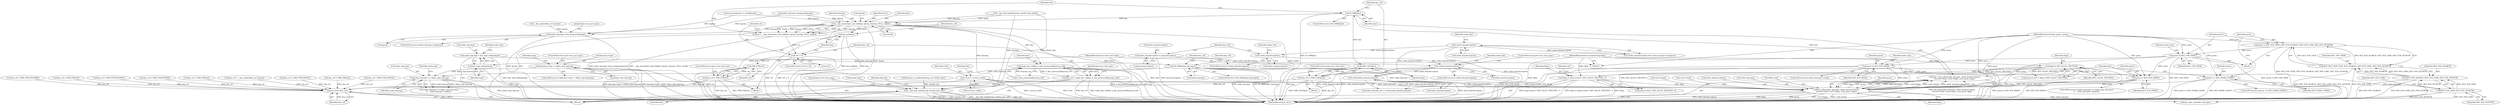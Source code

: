 digraph "0_linux_c06cfb08b88dfbe13be44a69ae2fdc3a7c902d81_2@pointer" {
"1000425" [label="(Call,IS_ERR(key))"];
"1000406" [label="(Call,key = key_alloc(index_key.type, index_key.description,\n\t\t\tcred->fsuid, cred->fsgid, cred, perm, flags))"];
"1000408" [label="(Call,key_alloc(index_key.type, index_key.description,\n\t\t\tcred->fsuid, cred->fsgid, cred, perm, flags))"];
"1000392" [label="(Call,index_key.type == &key_type_keyring)"];
"1000137" [label="(Call,IS_ERR(index_key.type))"];
"1000130" [label="(Call,index_key.type = key_type_lookup(type))"];
"1000134" [label="(Call,key_type_lookup(type))"];
"1000109" [label="(MethodParameterIn,const char *type)"];
"1000192" [label="(Call,keyring->type != &key_type_keyring)"];
"1000285" [label="(Call,strlen(index_key.description))"];
"1000276" [label="(Call,!index_key.description)"];
"1000259" [label="(Call,!index_key.description)"];
"1000169" [label="(Call,!index_key.description)"];
"1000263" [label="(Call,index_key.description = prep.description)"];
"1000120" [label="(Call,*cred = current_cred())"];
"1000403" [label="(Call,perm |= KEY_POS_WRITE)"];
"1000387" [label="(Call,perm |= KEY_POS_READ)"];
"1000378" [label="(Call,perm |= KEY_USR_VIEW)"];
"1000369" [label="(Call,perm = KEY_POS_VIEW | KEY_POS_SEARCH | KEY_POS_LINK | KEY_POS_SETATTR)"];
"1000371" [label="(Call,KEY_POS_VIEW | KEY_POS_SEARCH | KEY_POS_LINK | KEY_POS_SETATTR)"];
"1000373" [label="(Call,KEY_POS_SEARCH | KEY_POS_LINK | KEY_POS_SETATTR)"];
"1000375" [label="(Call,KEY_POS_LINK | KEY_POS_SETATTR)"];
"1000113" [label="(MethodParameterIn,key_perm_t perm)"];
"1000365" [label="(Call,perm == KEY_PERM_UNDEF)"];
"1000307" [label="(Call,flags |= prep.trusted ? KEY_ALLOC_TRUSTED : 0)"];
"1000228" [label="(Call,flags & KEY_ALLOC_TRUSTED)"];
"1000114" [label="(MethodParameterIn,unsigned long flags)"];
"1000430" [label="(Call,ERR_CAST(key))"];
"1000428" [label="(Call,key_ref = ERR_CAST(key))"];
"1000483" [label="(Return,return key_ref;)"];
"1000435" [label="(Call,__key_instantiate_and_link(key, &prep, keyring, NULL, &edit))"];
"1000433" [label="(Call,ret = __key_instantiate_and_link(key, &prep, keyring, NULL, &edit))"];
"1000444" [label="(Call,ret < 0)"];
"1000452" [label="(Call,ERR_PTR(ret))"];
"1000450" [label="(Call,key_ref = ERR_PTR(ret))"];
"1000448" [label="(Call,key_put(key))"];
"1000457" [label="(Call,make_key_ref(key, is_key_possessed(keyring_ref)))"];
"1000455" [label="(Call,key_ref = make_key_ref(key, is_key_possessed(keyring_ref)))"];
"1000462" [label="(Call,__key_link_end(keyring, &index_key, edit))"];
"1000474" [label="(Call,index_key.type->free_preparse(&prep))"];
"1000283" [label="(Identifier,index_key)"];
"1000224" [label="(Call,prep.trusted = flags & KEY_ALLOC_TRUSTED)"];
"1000400" [label="(Identifier,index_key)"];
"1000388" [label="(Identifier,perm)"];
"1000275" [label="(ControlStructure,if (!index_key.description))"];
"1000137" [label="(Call,IS_ERR(index_key.type))"];
"1000491" [label="(Call,key_ref = __key_update(key_ref, &prep))"];
"1000443" [label="(ControlStructure,if (ret < 0))"];
"1000277" [label="(Call,index_key.description)"];
"1000134" [label="(Call,key_type_lookup(type))"];
"1000463" [label="(Identifier,keyring)"];
"1000367" [label="(Identifier,KEY_PERM_UNDEF)"];
"1000406" [label="(Call,key = key_alloc(index_key.type, index_key.description,\n\t\t\tcred->fsuid, cred->fsgid, cred, perm, flags))"];
"1000264" [label="(Call,index_key.description)"];
"1000458" [label="(Identifier,key)"];
"1000484" [label="(Identifier,key_ref)"];
"1000357" [label="(Call,find_key_to_update(keyring_ref, &index_key))"];
"1000369" [label="(Call,perm = KEY_POS_VIEW | KEY_POS_SEARCH | KEY_POS_LINK | KEY_POS_SETATTR)"];
"1000364" [label="(ControlStructure,if (perm == KEY_PERM_UNDEF))"];
"1000201" [label="(Identifier,prep)"];
"1000498" [label="(MethodReturn,key_ref_t)"];
"1000428" [label="(Call,key_ref = ERR_CAST(key))"];
"1000375" [label="(Call,KEY_POS_LINK | KEY_POS_SETATTR)"];
"1000135" [label="(Identifier,type)"];
"1000405" [label="(Identifier,KEY_POS_WRITE)"];
"1000432" [label="(ControlStructure,goto error_link_end;)"];
"1000139" [label="(Identifier,index_key)"];
"1000260" [label="(Call,index_key.description)"];
"1000371" [label="(Call,KEY_POS_VIEW | KEY_POS_SEARCH | KEY_POS_LINK | KEY_POS_SETATTR)"];
"1000456" [label="(Identifier,key_ref)"];
"1000450" [label="(Call,key_ref = ERR_PTR(ret))"];
"1000109" [label="(MethodParameterIn,const char *type)"];
"1000434" [label="(Identifier,ret)"];
"1000308" [label="(Identifier,flags)"];
"1000426" [label="(Identifier,key)"];
"1000404" [label="(Identifier,perm)"];
"1000131" [label="(Call,index_key.type)"];
"1000316" [label="(Identifier,ret)"];
"1000270" [label="(Call,key_ref = ERR_PTR(-EINVAL))"];
"1000199" [label="(Call,memset(&prep, 0, sizeof(prep)))"];
"1000423" [label="(Identifier,flags)"];
"1000258" [label="(ControlStructure,if (!index_key.description))"];
"1000265" [label="(Identifier,index_key)"];
"1000366" [label="(Identifier,perm)"];
"1000168" [label="(Call,!index_key.description && !index_key.type->preparse)"];
"1000286" [label="(Call,index_key.description)"];
"1000253" [label="(Call,key_ref = ERR_PTR(ret))"];
"1000424" [label="(ControlStructure,if (IS_ERR(key)))"];
"1000115" [label="(Block,)"];
"1000381" [label="(ControlStructure,if (index_key.type->read))"];
"1000433" [label="(Call,ret = __key_instantiate_and_link(key, &prep, keyring, NULL, &edit))"];
"1000230" [label="(Identifier,KEY_ALLOC_TRUSTED)"];
"1000429" [label="(Identifier,key_ref)"];
"1000439" [label="(Identifier,keyring)"];
"1000191" [label="(ControlStructure,if (keyring->type != &key_type_keyring))"];
"1000120" [label="(Call,*cred = current_cred())"];
"1000198" [label="(ControlStructure,goto error_put_type;)"];
"1000418" [label="(Call,cred->fsgid)"];
"1000138" [label="(Call,index_key.type)"];
"1000392" [label="(Call,index_key.type == &key_type_keyring)"];
"1000415" [label="(Call,cred->fsuid)"];
"1000229" [label="(Identifier,flags)"];
"1000259" [label="(Call,!index_key.description)"];
"1000376" [label="(Identifier,KEY_POS_LINK)"];
"1000384" [label="(Identifier,index_key)"];
"1000387" [label="(Call,perm |= KEY_POS_READ)"];
"1000245" [label="(Call,index_key.type->preparse(&prep))"];
"1000446" [label="(Literal,0)"];
"1000437" [label="(Call,&prep)"];
"1000148" [label="(Call,key_ref = ERR_PTR(-EINVAL))"];
"1000228" [label="(Call,flags & KEY_ALLOC_TRUSTED)"];
"1000412" [label="(Call,index_key.description)"];
"1000396" [label="(Call,&key_type_keyring)"];
"1000448" [label="(Call,key_put(key))"];
"1000427" [label="(Block,)"];
"1000393" [label="(Call,index_key.type)"];
"1000474" [label="(Call,index_key.type->free_preparse(&prep))"];
"1000444" [label="(Call,ret < 0)"];
"1000451" [label="(Identifier,key_ref)"];
"1000379" [label="(Identifier,perm)"];
"1000169" [label="(Call,!index_key.description)"];
"1000459" [label="(Call,is_key_possessed(keyring_ref))"];
"1000263" [label="(Call,index_key.description = prep.description)"];
"1000493" [label="(Call,__key_update(key_ref, &prep))"];
"1000143" [label="(Identifier,key_ref)"];
"1000267" [label="(Call,prep.description)"];
"1000452" [label="(Call,ERR_PTR(ret))"];
"1000440" [label="(Identifier,NULL)"];
"1000409" [label="(Call,index_key.type)"];
"1000455" [label="(Call,key_ref = make_key_ref(key, is_key_possessed(keyring_ref)))"];
"1000114" [label="(MethodParameterIn,unsigned long flags)"];
"1000461" [label="(JumpTarget,error_link_end:)"];
"1000285" [label="(Call,strlen(index_key.description))"];
"1000186" [label="(Call,key_ref = ERR_PTR(-ENOTDIR))"];
"1000309" [label="(Call,prep.trusted ? KEY_ALLOC_TRUSTED : 0)"];
"1000435" [label="(Call,__key_instantiate_and_link(key, &prep, keyring, NULL, &edit))"];
"1000343" [label="(Call,key_ref = ERR_PTR(ret))"];
"1000380" [label="(Identifier,KEY_USR_VIEW)"];
"1000447" [label="(Block,)"];
"1000142" [label="(Call,key_ref = ERR_PTR(-ENODEV))"];
"1000377" [label="(Identifier,KEY_POS_SETATTR)"];
"1000441" [label="(Call,&edit)"];
"1000475" [label="(Call,&prep)"];
"1000126" [label="(Identifier,key)"];
"1000374" [label="(Identifier,KEY_POS_SEARCH)"];
"1000468" [label="(ControlStructure,if (index_key.type->preparse))"];
"1000176" [label="(Identifier,index_key)"];
"1000478" [label="(Call,key_type_put(index_key.type))"];
"1000431" [label="(Identifier,key)"];
"1000407" [label="(Identifier,key)"];
"1000170" [label="(Call,index_key.description)"];
"1000121" [label="(Identifier,cred)"];
"1000483" [label="(Return,return key_ref;)"];
"1000196" [label="(Call,&key_type_keyring)"];
"1000271" [label="(Identifier,key_ref)"];
"1000149" [label="(Identifier,key_ref)"];
"1000445" [label="(Identifier,ret)"];
"1000365" [label="(Call,perm == KEY_PERM_UNDEF)"];
"1000122" [label="(Call,current_cred())"];
"1000467" [label="(JumpTarget,error_free_prep:)"];
"1000394" [label="(Identifier,index_key)"];
"1000193" [label="(Call,keyring->type)"];
"1000449" [label="(Identifier,key)"];
"1000276" [label="(Call,!index_key.description)"];
"1000391" [label="(Call,index_key.type == &key_type_keyring ||\n\t\t    index_key.type->update)"];
"1000464" [label="(Call,&index_key)"];
"1000192" [label="(Call,keyring->type != &key_type_keyring)"];
"1000378" [label="(Call,perm |= KEY_USR_VIEW)"];
"1000289" [label="(Call,key_ref = ERR_PTR(-EPERM))"];
"1000477" [label="(JumpTarget,error_put_type:)"];
"1000280" [label="(ControlStructure,goto error_free_prep;)"];
"1000372" [label="(Identifier,KEY_POS_VIEW)"];
"1000436" [label="(Identifier,key)"];
"1000454" [label="(ControlStructure,goto error_link_end;)"];
"1000389" [label="(Identifier,KEY_POS_READ)"];
"1000368" [label="(Block,)"];
"1000390" [label="(ControlStructure,if (index_key.type == &key_type_keyring ||\n\t\t    index_key.type->update))"];
"1000453" [label="(Identifier,ret)"];
"1000408" [label="(Call,key_alloc(index_key.type, index_key.description,\n\t\t\tcred->fsuid, cred->fsgid, cred, perm, flags))"];
"1000457" [label="(Call,make_key_ref(key, is_key_possessed(keyring_ref)))"];
"1000130" [label="(Call,index_key.type = key_type_lookup(type))"];
"1000281" [label="(Call,index_key.desc_len = strlen(index_key.description))"];
"1000328" [label="(Call,key_ref = ERR_PTR(ret))"];
"1000466" [label="(Identifier,edit)"];
"1000370" [label="(Identifier,perm)"];
"1000425" [label="(Call,IS_ERR(key))"];
"1000373" [label="(Call,KEY_POS_SEARCH | KEY_POS_LINK | KEY_POS_SETATTR)"];
"1000113" [label="(MethodParameterIn,key_perm_t perm)"];
"1000430" [label="(Call,ERR_CAST(key))"];
"1000421" [label="(Identifier,cred)"];
"1000317" [label="(Call,__key_link_begin(keyring, &index_key, &edit))"];
"1000422" [label="(Identifier,perm)"];
"1000307" [label="(Call,flags |= prep.trusted ? KEY_ALLOC_TRUSTED : 0)"];
"1000462" [label="(Call,__key_link_end(keyring, &index_key, edit))"];
"1000403" [label="(Call,perm |= KEY_POS_WRITE)"];
"1000136" [label="(ControlStructure,if (IS_ERR(index_key.type)))"];
"1000425" -> "1000424"  [label="AST: "];
"1000425" -> "1000426"  [label="CFG: "];
"1000426" -> "1000425"  [label="AST: "];
"1000429" -> "1000425"  [label="CFG: "];
"1000434" -> "1000425"  [label="CFG: "];
"1000425" -> "1000498"  [label="DDG: IS_ERR(key)"];
"1000406" -> "1000425"  [label="DDG: key"];
"1000425" -> "1000430"  [label="DDG: key"];
"1000425" -> "1000435"  [label="DDG: key"];
"1000406" -> "1000115"  [label="AST: "];
"1000406" -> "1000408"  [label="CFG: "];
"1000407" -> "1000406"  [label="AST: "];
"1000408" -> "1000406"  [label="AST: "];
"1000426" -> "1000406"  [label="CFG: "];
"1000406" -> "1000498"  [label="DDG: key_alloc(index_key.type, index_key.description,\n\t\t\tcred->fsuid, cred->fsgid, cred, perm, flags)"];
"1000408" -> "1000406"  [label="DDG: index_key.type"];
"1000408" -> "1000406"  [label="DDG: cred->fsgid"];
"1000408" -> "1000406"  [label="DDG: cred->fsuid"];
"1000408" -> "1000406"  [label="DDG: index_key.description"];
"1000408" -> "1000406"  [label="DDG: cred"];
"1000408" -> "1000406"  [label="DDG: flags"];
"1000408" -> "1000406"  [label="DDG: perm"];
"1000408" -> "1000423"  [label="CFG: "];
"1000409" -> "1000408"  [label="AST: "];
"1000412" -> "1000408"  [label="AST: "];
"1000415" -> "1000408"  [label="AST: "];
"1000418" -> "1000408"  [label="AST: "];
"1000421" -> "1000408"  [label="AST: "];
"1000422" -> "1000408"  [label="AST: "];
"1000423" -> "1000408"  [label="AST: "];
"1000408" -> "1000498"  [label="DDG: index_key.description"];
"1000408" -> "1000498"  [label="DDG: flags"];
"1000408" -> "1000498"  [label="DDG: perm"];
"1000408" -> "1000498"  [label="DDG: cred->fsgid"];
"1000408" -> "1000498"  [label="DDG: cred->fsuid"];
"1000408" -> "1000498"  [label="DDG: cred"];
"1000392" -> "1000408"  [label="DDG: index_key.type"];
"1000137" -> "1000408"  [label="DDG: index_key.type"];
"1000285" -> "1000408"  [label="DDG: index_key.description"];
"1000120" -> "1000408"  [label="DDG: cred"];
"1000403" -> "1000408"  [label="DDG: perm"];
"1000387" -> "1000408"  [label="DDG: perm"];
"1000378" -> "1000408"  [label="DDG: perm"];
"1000365" -> "1000408"  [label="DDG: perm"];
"1000113" -> "1000408"  [label="DDG: perm"];
"1000307" -> "1000408"  [label="DDG: flags"];
"1000114" -> "1000408"  [label="DDG: flags"];
"1000408" -> "1000478"  [label="DDG: index_key.type"];
"1000392" -> "1000391"  [label="AST: "];
"1000392" -> "1000396"  [label="CFG: "];
"1000393" -> "1000392"  [label="AST: "];
"1000396" -> "1000392"  [label="AST: "];
"1000400" -> "1000392"  [label="CFG: "];
"1000391" -> "1000392"  [label="CFG: "];
"1000392" -> "1000498"  [label="DDG: &key_type_keyring"];
"1000392" -> "1000391"  [label="DDG: index_key.type"];
"1000392" -> "1000391"  [label="DDG: &key_type_keyring"];
"1000137" -> "1000392"  [label="DDG: index_key.type"];
"1000192" -> "1000392"  [label="DDG: &key_type_keyring"];
"1000137" -> "1000136"  [label="AST: "];
"1000137" -> "1000138"  [label="CFG: "];
"1000138" -> "1000137"  [label="AST: "];
"1000143" -> "1000137"  [label="CFG: "];
"1000149" -> "1000137"  [label="CFG: "];
"1000137" -> "1000498"  [label="DDG: index_key.type"];
"1000137" -> "1000498"  [label="DDG: IS_ERR(index_key.type)"];
"1000130" -> "1000137"  [label="DDG: index_key.type"];
"1000137" -> "1000478"  [label="DDG: index_key.type"];
"1000130" -> "1000115"  [label="AST: "];
"1000130" -> "1000134"  [label="CFG: "];
"1000131" -> "1000130"  [label="AST: "];
"1000134" -> "1000130"  [label="AST: "];
"1000139" -> "1000130"  [label="CFG: "];
"1000130" -> "1000498"  [label="DDG: key_type_lookup(type)"];
"1000134" -> "1000130"  [label="DDG: type"];
"1000134" -> "1000135"  [label="CFG: "];
"1000135" -> "1000134"  [label="AST: "];
"1000134" -> "1000498"  [label="DDG: type"];
"1000109" -> "1000134"  [label="DDG: type"];
"1000109" -> "1000107"  [label="AST: "];
"1000109" -> "1000498"  [label="DDG: type"];
"1000192" -> "1000191"  [label="AST: "];
"1000192" -> "1000196"  [label="CFG: "];
"1000193" -> "1000192"  [label="AST: "];
"1000196" -> "1000192"  [label="AST: "];
"1000198" -> "1000192"  [label="CFG: "];
"1000201" -> "1000192"  [label="CFG: "];
"1000192" -> "1000498"  [label="DDG: keyring->type"];
"1000192" -> "1000498"  [label="DDG: &key_type_keyring"];
"1000192" -> "1000498"  [label="DDG: keyring->type != &key_type_keyring"];
"1000285" -> "1000281"  [label="AST: "];
"1000285" -> "1000286"  [label="CFG: "];
"1000286" -> "1000285"  [label="AST: "];
"1000281" -> "1000285"  [label="CFG: "];
"1000285" -> "1000498"  [label="DDG: index_key.description"];
"1000285" -> "1000281"  [label="DDG: index_key.description"];
"1000276" -> "1000285"  [label="DDG: index_key.description"];
"1000169" -> "1000285"  [label="DDG: index_key.description"];
"1000276" -> "1000275"  [label="AST: "];
"1000276" -> "1000277"  [label="CFG: "];
"1000277" -> "1000276"  [label="AST: "];
"1000280" -> "1000276"  [label="CFG: "];
"1000283" -> "1000276"  [label="CFG: "];
"1000276" -> "1000498"  [label="DDG: !index_key.description"];
"1000276" -> "1000498"  [label="DDG: index_key.description"];
"1000259" -> "1000276"  [label="DDG: index_key.description"];
"1000263" -> "1000276"  [label="DDG: index_key.description"];
"1000259" -> "1000258"  [label="AST: "];
"1000259" -> "1000260"  [label="CFG: "];
"1000260" -> "1000259"  [label="AST: "];
"1000265" -> "1000259"  [label="CFG: "];
"1000271" -> "1000259"  [label="CFG: "];
"1000169" -> "1000259"  [label="DDG: index_key.description"];
"1000169" -> "1000168"  [label="AST: "];
"1000169" -> "1000170"  [label="CFG: "];
"1000170" -> "1000169"  [label="AST: "];
"1000176" -> "1000169"  [label="CFG: "];
"1000168" -> "1000169"  [label="CFG: "];
"1000169" -> "1000498"  [label="DDG: index_key.description"];
"1000169" -> "1000168"  [label="DDG: index_key.description"];
"1000263" -> "1000258"  [label="AST: "];
"1000263" -> "1000267"  [label="CFG: "];
"1000264" -> "1000263"  [label="AST: "];
"1000267" -> "1000263"  [label="AST: "];
"1000271" -> "1000263"  [label="CFG: "];
"1000263" -> "1000498"  [label="DDG: prep.description"];
"1000120" -> "1000115"  [label="AST: "];
"1000120" -> "1000122"  [label="CFG: "];
"1000121" -> "1000120"  [label="AST: "];
"1000122" -> "1000120"  [label="AST: "];
"1000126" -> "1000120"  [label="CFG: "];
"1000120" -> "1000498"  [label="DDG: cred"];
"1000120" -> "1000498"  [label="DDG: current_cred()"];
"1000403" -> "1000390"  [label="AST: "];
"1000403" -> "1000405"  [label="CFG: "];
"1000404" -> "1000403"  [label="AST: "];
"1000405" -> "1000403"  [label="AST: "];
"1000407" -> "1000403"  [label="CFG: "];
"1000403" -> "1000498"  [label="DDG: KEY_POS_WRITE"];
"1000403" -> "1000498"  [label="DDG: perm |= KEY_POS_WRITE"];
"1000387" -> "1000403"  [label="DDG: perm"];
"1000378" -> "1000403"  [label="DDG: perm"];
"1000113" -> "1000403"  [label="DDG: perm"];
"1000387" -> "1000381"  [label="AST: "];
"1000387" -> "1000389"  [label="CFG: "];
"1000388" -> "1000387"  [label="AST: "];
"1000389" -> "1000387"  [label="AST: "];
"1000394" -> "1000387"  [label="CFG: "];
"1000387" -> "1000498"  [label="DDG: KEY_POS_READ"];
"1000387" -> "1000498"  [label="DDG: perm |= KEY_POS_READ"];
"1000378" -> "1000387"  [label="DDG: perm"];
"1000113" -> "1000387"  [label="DDG: perm"];
"1000378" -> "1000368"  [label="AST: "];
"1000378" -> "1000380"  [label="CFG: "];
"1000379" -> "1000378"  [label="AST: "];
"1000380" -> "1000378"  [label="AST: "];
"1000384" -> "1000378"  [label="CFG: "];
"1000378" -> "1000498"  [label="DDG: KEY_USR_VIEW"];
"1000378" -> "1000498"  [label="DDG: perm |= KEY_USR_VIEW"];
"1000369" -> "1000378"  [label="DDG: perm"];
"1000113" -> "1000378"  [label="DDG: perm"];
"1000369" -> "1000368"  [label="AST: "];
"1000369" -> "1000371"  [label="CFG: "];
"1000370" -> "1000369"  [label="AST: "];
"1000371" -> "1000369"  [label="AST: "];
"1000379" -> "1000369"  [label="CFG: "];
"1000369" -> "1000498"  [label="DDG: KEY_POS_VIEW | KEY_POS_SEARCH | KEY_POS_LINK | KEY_POS_SETATTR"];
"1000371" -> "1000369"  [label="DDG: KEY_POS_VIEW"];
"1000371" -> "1000369"  [label="DDG: KEY_POS_SEARCH | KEY_POS_LINK | KEY_POS_SETATTR"];
"1000113" -> "1000369"  [label="DDG: perm"];
"1000371" -> "1000373"  [label="CFG: "];
"1000372" -> "1000371"  [label="AST: "];
"1000373" -> "1000371"  [label="AST: "];
"1000371" -> "1000498"  [label="DDG: KEY_POS_SEARCH | KEY_POS_LINK | KEY_POS_SETATTR"];
"1000371" -> "1000498"  [label="DDG: KEY_POS_VIEW"];
"1000373" -> "1000371"  [label="DDG: KEY_POS_SEARCH"];
"1000373" -> "1000371"  [label="DDG: KEY_POS_LINK | KEY_POS_SETATTR"];
"1000373" -> "1000375"  [label="CFG: "];
"1000374" -> "1000373"  [label="AST: "];
"1000375" -> "1000373"  [label="AST: "];
"1000373" -> "1000498"  [label="DDG: KEY_POS_LINK | KEY_POS_SETATTR"];
"1000373" -> "1000498"  [label="DDG: KEY_POS_SEARCH"];
"1000375" -> "1000373"  [label="DDG: KEY_POS_LINK"];
"1000375" -> "1000373"  [label="DDG: KEY_POS_SETATTR"];
"1000375" -> "1000377"  [label="CFG: "];
"1000376" -> "1000375"  [label="AST: "];
"1000377" -> "1000375"  [label="AST: "];
"1000375" -> "1000498"  [label="DDG: KEY_POS_LINK"];
"1000375" -> "1000498"  [label="DDG: KEY_POS_SETATTR"];
"1000113" -> "1000107"  [label="AST: "];
"1000113" -> "1000498"  [label="DDG: perm"];
"1000113" -> "1000365"  [label="DDG: perm"];
"1000365" -> "1000364"  [label="AST: "];
"1000365" -> "1000367"  [label="CFG: "];
"1000366" -> "1000365"  [label="AST: "];
"1000367" -> "1000365"  [label="AST: "];
"1000370" -> "1000365"  [label="CFG: "];
"1000407" -> "1000365"  [label="CFG: "];
"1000365" -> "1000498"  [label="DDG: perm == KEY_PERM_UNDEF"];
"1000365" -> "1000498"  [label="DDG: KEY_PERM_UNDEF"];
"1000307" -> "1000115"  [label="AST: "];
"1000307" -> "1000309"  [label="CFG: "];
"1000308" -> "1000307"  [label="AST: "];
"1000309" -> "1000307"  [label="AST: "];
"1000316" -> "1000307"  [label="CFG: "];
"1000307" -> "1000498"  [label="DDG: prep.trusted ? KEY_ALLOC_TRUSTED : 0"];
"1000307" -> "1000498"  [label="DDG: flags |= prep.trusted ? KEY_ALLOC_TRUSTED : 0"];
"1000307" -> "1000498"  [label="DDG: flags"];
"1000228" -> "1000307"  [label="DDG: flags"];
"1000228" -> "1000307"  [label="DDG: KEY_ALLOC_TRUSTED"];
"1000114" -> "1000307"  [label="DDG: flags"];
"1000228" -> "1000224"  [label="AST: "];
"1000228" -> "1000230"  [label="CFG: "];
"1000229" -> "1000228"  [label="AST: "];
"1000230" -> "1000228"  [label="AST: "];
"1000224" -> "1000228"  [label="CFG: "];
"1000228" -> "1000498"  [label="DDG: flags"];
"1000228" -> "1000498"  [label="DDG: KEY_ALLOC_TRUSTED"];
"1000228" -> "1000224"  [label="DDG: flags"];
"1000228" -> "1000224"  [label="DDG: KEY_ALLOC_TRUSTED"];
"1000114" -> "1000228"  [label="DDG: flags"];
"1000228" -> "1000309"  [label="DDG: KEY_ALLOC_TRUSTED"];
"1000114" -> "1000107"  [label="AST: "];
"1000114" -> "1000498"  [label="DDG: flags"];
"1000430" -> "1000428"  [label="AST: "];
"1000430" -> "1000431"  [label="CFG: "];
"1000431" -> "1000430"  [label="AST: "];
"1000428" -> "1000430"  [label="CFG: "];
"1000430" -> "1000498"  [label="DDG: key"];
"1000430" -> "1000428"  [label="DDG: key"];
"1000428" -> "1000427"  [label="AST: "];
"1000429" -> "1000428"  [label="AST: "];
"1000432" -> "1000428"  [label="CFG: "];
"1000428" -> "1000498"  [label="DDG: ERR_CAST(key)"];
"1000428" -> "1000498"  [label="DDG: key_ref"];
"1000428" -> "1000483"  [label="DDG: key_ref"];
"1000483" -> "1000115"  [label="AST: "];
"1000483" -> "1000484"  [label="CFG: "];
"1000484" -> "1000483"  [label="AST: "];
"1000498" -> "1000483"  [label="CFG: "];
"1000483" -> "1000498"  [label="DDG: <RET>"];
"1000484" -> "1000483"  [label="DDG: key_ref"];
"1000186" -> "1000483"  [label="DDG: key_ref"];
"1000343" -> "1000483"  [label="DDG: key_ref"];
"1000289" -> "1000483"  [label="DDG: key_ref"];
"1000253" -> "1000483"  [label="DDG: key_ref"];
"1000148" -> "1000483"  [label="DDG: key_ref"];
"1000328" -> "1000483"  [label="DDG: key_ref"];
"1000142" -> "1000483"  [label="DDG: key_ref"];
"1000455" -> "1000483"  [label="DDG: key_ref"];
"1000450" -> "1000483"  [label="DDG: key_ref"];
"1000491" -> "1000483"  [label="DDG: key_ref"];
"1000270" -> "1000483"  [label="DDG: key_ref"];
"1000435" -> "1000433"  [label="AST: "];
"1000435" -> "1000441"  [label="CFG: "];
"1000436" -> "1000435"  [label="AST: "];
"1000437" -> "1000435"  [label="AST: "];
"1000439" -> "1000435"  [label="AST: "];
"1000440" -> "1000435"  [label="AST: "];
"1000441" -> "1000435"  [label="AST: "];
"1000433" -> "1000435"  [label="CFG: "];
"1000435" -> "1000498"  [label="DDG: &prep"];
"1000435" -> "1000498"  [label="DDG: NULL"];
"1000435" -> "1000498"  [label="DDG: &edit"];
"1000435" -> "1000433"  [label="DDG: key"];
"1000435" -> "1000433"  [label="DDG: keyring"];
"1000435" -> "1000433"  [label="DDG: &edit"];
"1000435" -> "1000433"  [label="DDG: &prep"];
"1000435" -> "1000433"  [label="DDG: NULL"];
"1000199" -> "1000435"  [label="DDG: &prep"];
"1000245" -> "1000435"  [label="DDG: &prep"];
"1000317" -> "1000435"  [label="DDG: keyring"];
"1000317" -> "1000435"  [label="DDG: &edit"];
"1000435" -> "1000448"  [label="DDG: key"];
"1000435" -> "1000457"  [label="DDG: key"];
"1000435" -> "1000462"  [label="DDG: keyring"];
"1000435" -> "1000474"  [label="DDG: &prep"];
"1000433" -> "1000115"  [label="AST: "];
"1000434" -> "1000433"  [label="AST: "];
"1000445" -> "1000433"  [label="CFG: "];
"1000433" -> "1000498"  [label="DDG: __key_instantiate_and_link(key, &prep, keyring, NULL, &edit)"];
"1000433" -> "1000444"  [label="DDG: ret"];
"1000444" -> "1000443"  [label="AST: "];
"1000444" -> "1000446"  [label="CFG: "];
"1000445" -> "1000444"  [label="AST: "];
"1000446" -> "1000444"  [label="AST: "];
"1000449" -> "1000444"  [label="CFG: "];
"1000456" -> "1000444"  [label="CFG: "];
"1000444" -> "1000498"  [label="DDG: ret"];
"1000444" -> "1000498"  [label="DDG: ret < 0"];
"1000444" -> "1000452"  [label="DDG: ret"];
"1000452" -> "1000450"  [label="AST: "];
"1000452" -> "1000453"  [label="CFG: "];
"1000453" -> "1000452"  [label="AST: "];
"1000450" -> "1000452"  [label="CFG: "];
"1000452" -> "1000498"  [label="DDG: ret"];
"1000452" -> "1000450"  [label="DDG: ret"];
"1000450" -> "1000447"  [label="AST: "];
"1000451" -> "1000450"  [label="AST: "];
"1000454" -> "1000450"  [label="CFG: "];
"1000450" -> "1000498"  [label="DDG: ERR_PTR(ret)"];
"1000450" -> "1000498"  [label="DDG: key_ref"];
"1000448" -> "1000447"  [label="AST: "];
"1000448" -> "1000449"  [label="CFG: "];
"1000449" -> "1000448"  [label="AST: "];
"1000451" -> "1000448"  [label="CFG: "];
"1000448" -> "1000498"  [label="DDG: key"];
"1000448" -> "1000498"  [label="DDG: key_put(key)"];
"1000457" -> "1000455"  [label="AST: "];
"1000457" -> "1000459"  [label="CFG: "];
"1000458" -> "1000457"  [label="AST: "];
"1000459" -> "1000457"  [label="AST: "];
"1000455" -> "1000457"  [label="CFG: "];
"1000457" -> "1000498"  [label="DDG: is_key_possessed(keyring_ref)"];
"1000457" -> "1000498"  [label="DDG: key"];
"1000457" -> "1000455"  [label="DDG: key"];
"1000457" -> "1000455"  [label="DDG: is_key_possessed(keyring_ref)"];
"1000459" -> "1000457"  [label="DDG: keyring_ref"];
"1000455" -> "1000115"  [label="AST: "];
"1000456" -> "1000455"  [label="AST: "];
"1000461" -> "1000455"  [label="CFG: "];
"1000455" -> "1000498"  [label="DDG: make_key_ref(key, is_key_possessed(keyring_ref))"];
"1000455" -> "1000498"  [label="DDG: key_ref"];
"1000462" -> "1000115"  [label="AST: "];
"1000462" -> "1000466"  [label="CFG: "];
"1000463" -> "1000462"  [label="AST: "];
"1000464" -> "1000462"  [label="AST: "];
"1000466" -> "1000462"  [label="AST: "];
"1000467" -> "1000462"  [label="CFG: "];
"1000462" -> "1000498"  [label="DDG: keyring"];
"1000462" -> "1000498"  [label="DDG: &index_key"];
"1000462" -> "1000498"  [label="DDG: __key_link_end(keyring, &index_key, edit)"];
"1000462" -> "1000498"  [label="DDG: edit"];
"1000317" -> "1000462"  [label="DDG: keyring"];
"1000317" -> "1000462"  [label="DDG: &index_key"];
"1000357" -> "1000462"  [label="DDG: &index_key"];
"1000474" -> "1000468"  [label="AST: "];
"1000474" -> "1000475"  [label="CFG: "];
"1000475" -> "1000474"  [label="AST: "];
"1000477" -> "1000474"  [label="CFG: "];
"1000474" -> "1000498"  [label="DDG: index_key.type->free_preparse(&prep)"];
"1000474" -> "1000498"  [label="DDG: &prep"];
"1000199" -> "1000474"  [label="DDG: &prep"];
"1000493" -> "1000474"  [label="DDG: &prep"];
"1000245" -> "1000474"  [label="DDG: &prep"];
}

